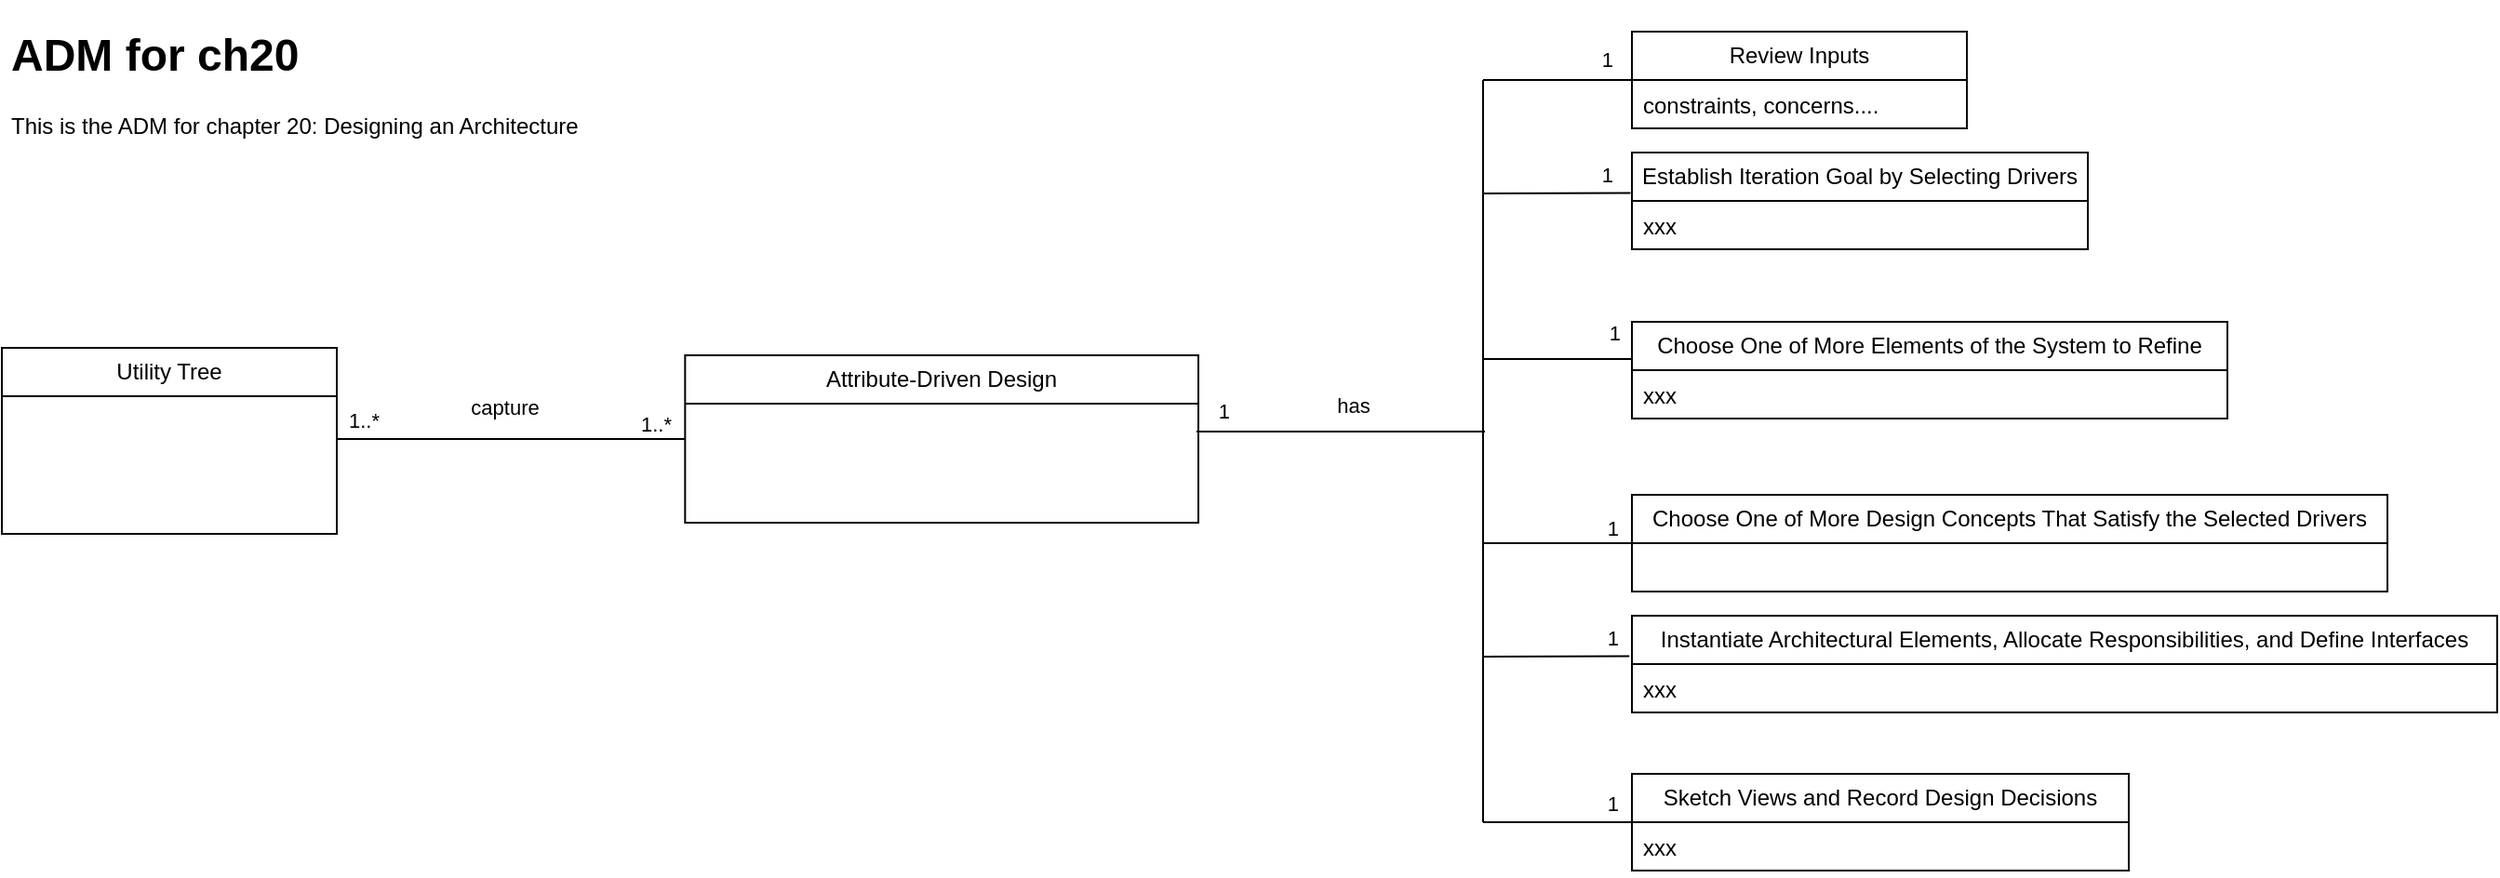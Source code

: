 <mxfile version="22.1.7" type="github">
  <diagram name="Page-1" id="c4acf3e9-155e-7222-9cf6-157b1a14988f">
    <mxGraphModel dx="417" dy="231" grid="0" gridSize="10" guides="1" tooltips="1" connect="1" arrows="1" fold="1" page="0" pageScale="1" pageWidth="850" pageHeight="1100" background="none" math="0" shadow="0">
      <root>
        <mxCell id="0" />
        <mxCell id="1" parent="0" />
        <mxCell id="OZuqmoxS4hGVeMsFbTug-1" value="&lt;h1&gt;ADM for ch20&lt;/h1&gt;&lt;p&gt;This is the ADM for chapter 20: Designing an Architecture&lt;/p&gt;" style="text;html=1;strokeColor=none;fillColor=none;spacing=5;spacingTop=-20;whiteSpace=wrap;overflow=hidden;rounded=0;" parent="1" vertex="1">
          <mxGeometry x="320" y="203" width="315" height="120" as="geometry" />
        </mxCell>
        <mxCell id="OZuqmoxS4hGVeMsFbTug-35" value="Utility Tree" style="swimlane;fontStyle=0;childLayout=stackLayout;horizontal=1;startSize=26;fillColor=none;horizontalStack=0;resizeParent=1;resizeParentMax=0;resizeLast=0;collapsible=1;marginBottom=0;whiteSpace=wrap;html=1;" parent="1" vertex="1">
          <mxGeometry x="320" y="380" width="180" height="100" as="geometry" />
        </mxCell>
        <mxCell id="Bf2Zrh9VJoYy281yFuav-2" value="Attribute-Driven Design" style="swimlane;fontStyle=0;childLayout=stackLayout;horizontal=1;startSize=26;fillColor=none;horizontalStack=0;resizeParent=1;resizeParentMax=0;resizeLast=0;collapsible=1;marginBottom=0;whiteSpace=wrap;html=1;" parent="1" vertex="1">
          <mxGeometry x="687.17" y="384" width="275.83" height="90" as="geometry" />
        </mxCell>
        <mxCell id="Bf2Zrh9VJoYy281yFuav-4" value="" style="endArrow=none;html=1;rounded=0;entryX=0;entryY=0.5;entryDx=0;entryDy=0;" parent="1" target="Bf2Zrh9VJoYy281yFuav-2" edge="1">
          <mxGeometry width="50" height="50" relative="1" as="geometry">
            <mxPoint x="500.17" y="429" as="sourcePoint" />
            <mxPoint x="629.17" y="429.156" as="targetPoint" />
          </mxGeometry>
        </mxCell>
        <mxCell id="Bf2Zrh9VJoYy281yFuav-6" value="1..*" style="edgeLabel;resizable=0;html=1;align=right;verticalAlign=bottom;" parent="1" connectable="0" vertex="1">
          <mxGeometry x="680.17" y="429.0" as="geometry" />
        </mxCell>
        <mxCell id="8VK9so_CP51kFQA9M_FP-1" value="" style="endArrow=none;html=1;rounded=0;" parent="1" edge="1">
          <mxGeometry width="50" height="50" relative="1" as="geometry">
            <mxPoint x="962" y="425" as="sourcePoint" />
            <mxPoint x="1117" y="425" as="targetPoint" />
          </mxGeometry>
        </mxCell>
        <mxCell id="8VK9so_CP51kFQA9M_FP-3" value="" style="endArrow=none;html=1;rounded=0;" parent="1" edge="1">
          <mxGeometry width="50" height="50" relative="1" as="geometry">
            <mxPoint x="1116" y="635" as="sourcePoint" />
            <mxPoint x="1116" y="485" as="targetPoint" />
          </mxGeometry>
        </mxCell>
        <mxCell id="8VK9so_CP51kFQA9M_FP-4" value="" style="endArrow=none;html=1;rounded=0;" parent="1" edge="1">
          <mxGeometry width="50" height="50" relative="1" as="geometry">
            <mxPoint x="1116" y="485" as="sourcePoint" />
            <mxPoint x="1196" y="485" as="targetPoint" />
          </mxGeometry>
        </mxCell>
        <mxCell id="8VK9so_CP51kFQA9M_FP-5" value="Choose One of More Design Concepts That Satisfy the Selected Drivers" style="swimlane;fontStyle=0;childLayout=stackLayout;horizontal=1;startSize=26;fillColor=none;horizontalStack=0;resizeParent=1;resizeParentMax=0;resizeLast=0;collapsible=1;marginBottom=0;whiteSpace=wrap;html=1;" parent="1" vertex="1">
          <mxGeometry x="1196" y="459" width="406" height="52" as="geometry" />
        </mxCell>
        <mxCell id="8VK9so_CP51kFQA9M_FP-10" value="" style="endArrow=none;html=1;rounded=0;" parent="1" edge="1">
          <mxGeometry width="50" height="50" relative="1" as="geometry">
            <mxPoint x="1116" y="635" as="sourcePoint" />
            <mxPoint x="1196" y="635" as="targetPoint" />
          </mxGeometry>
        </mxCell>
        <mxCell id="8VK9so_CP51kFQA9M_FP-11" value="Sketch Views and Record Design Decisions" style="swimlane;fontStyle=0;childLayout=stackLayout;horizontal=1;startSize=26;fillColor=none;horizontalStack=0;resizeParent=1;resizeParentMax=0;resizeLast=0;collapsible=1;marginBottom=0;whiteSpace=wrap;html=1;" parent="1" vertex="1">
          <mxGeometry x="1196" y="609" width="267" height="52" as="geometry" />
        </mxCell>
        <mxCell id="8VK9so_CP51kFQA9M_FP-12" value="xxx" style="text;strokeColor=none;fillColor=none;align=left;verticalAlign=top;spacingLeft=4;spacingRight=4;overflow=hidden;rotatable=0;points=[[0,0.5],[1,0.5]];portConstraint=eastwest;whiteSpace=wrap;html=1;" parent="8VK9so_CP51kFQA9M_FP-11" vertex="1">
          <mxGeometry y="26" width="267" height="26" as="geometry" />
        </mxCell>
        <mxCell id="8VK9so_CP51kFQA9M_FP-13" value="1" style="edgeLabel;resizable=0;html=1;align=right;verticalAlign=bottom;" parent="1" connectable="0" vertex="1">
          <mxGeometry x="980.0" y="422.0" as="geometry" />
        </mxCell>
        <mxCell id="8VK9so_CP51kFQA9M_FP-45" value="capture" style="edgeLabel;html=1;align=center;verticalAlign=middle;resizable=0;points=[];" parent="1" vertex="1" connectable="0">
          <mxGeometry x="590.172" y="411.998" as="geometry" />
        </mxCell>
        <mxCell id="9lrhff4a6AsnfSLG2jbU-1" value="has" style="edgeLabel;html=1;align=center;verticalAlign=middle;resizable=0;points=[];" parent="1" vertex="1" connectable="0">
          <mxGeometry x="1077.002" y="352.998" as="geometry">
            <mxPoint x="-31" y="58" as="offset" />
          </mxGeometry>
        </mxCell>
        <mxCell id="9lrhff4a6AsnfSLG2jbU-2" value="Instantiate Architectural Elements, Allocate Responsibilities, and Define Interfaces" style="swimlane;fontStyle=0;childLayout=stackLayout;horizontal=1;startSize=26;fillColor=none;horizontalStack=0;resizeParent=1;resizeParentMax=0;resizeLast=0;collapsible=1;marginBottom=0;whiteSpace=wrap;html=1;" parent="1" vertex="1">
          <mxGeometry x="1196" y="524" width="465" height="52" as="geometry" />
        </mxCell>
        <mxCell id="9lrhff4a6AsnfSLG2jbU-3" value="xxx" style="text;strokeColor=none;fillColor=none;align=left;verticalAlign=top;spacingLeft=4;spacingRight=4;overflow=hidden;rotatable=0;points=[[0,0.5],[1,0.5]];portConstraint=eastwest;whiteSpace=wrap;html=1;" parent="9lrhff4a6AsnfSLG2jbU-2" vertex="1">
          <mxGeometry y="26" width="465" height="26" as="geometry" />
        </mxCell>
        <mxCell id="9lrhff4a6AsnfSLG2jbU-5" value="" style="endArrow=none;html=1;rounded=0;entryX=-0.003;entryY=0.418;entryDx=0;entryDy=0;entryPerimeter=0;" parent="1" target="9lrhff4a6AsnfSLG2jbU-2" edge="1">
          <mxGeometry width="50" height="50" relative="1" as="geometry">
            <mxPoint x="1116" y="546" as="sourcePoint" />
            <mxPoint x="1142" y="500" as="targetPoint" />
          </mxGeometry>
        </mxCell>
        <mxCell id="9lrhff4a6AsnfSLG2jbU-32" value="1..*" style="edgeLabel;resizable=0;html=1;align=right;verticalAlign=bottom;" parent="1" connectable="0" vertex="1">
          <mxGeometry x="523.0" y="427.0" as="geometry" />
        </mxCell>
        <mxCell id="BTqThTdDFxi0YbiNSHeH-1" value="" style="endArrow=none;html=1;rounded=0;" edge="1" parent="1">
          <mxGeometry width="50" height="50" relative="1" as="geometry">
            <mxPoint x="1116" y="386" as="sourcePoint" />
            <mxPoint x="1116" y="236" as="targetPoint" />
          </mxGeometry>
        </mxCell>
        <mxCell id="BTqThTdDFxi0YbiNSHeH-2" value="" style="endArrow=none;html=1;rounded=0;" edge="1" parent="1">
          <mxGeometry width="50" height="50" relative="1" as="geometry">
            <mxPoint x="1116" y="236" as="sourcePoint" />
            <mxPoint x="1196" y="236" as="targetPoint" />
          </mxGeometry>
        </mxCell>
        <mxCell id="BTqThTdDFxi0YbiNSHeH-3" value="Review Inputs" style="swimlane;fontStyle=0;childLayout=stackLayout;horizontal=1;startSize=26;fillColor=none;horizontalStack=0;resizeParent=1;resizeParentMax=0;resizeLast=0;collapsible=1;marginBottom=0;whiteSpace=wrap;html=1;" vertex="1" parent="1">
          <mxGeometry x="1196.0" y="210" width="180" height="52" as="geometry" />
        </mxCell>
        <mxCell id="BTqThTdDFxi0YbiNSHeH-4" value="constraints, concerns...." style="text;strokeColor=none;fillColor=none;align=left;verticalAlign=top;spacingLeft=4;spacingRight=4;overflow=hidden;rotatable=0;points=[[0,0.5],[1,0.5]];portConstraint=eastwest;whiteSpace=wrap;html=1;" vertex="1" parent="BTqThTdDFxi0YbiNSHeH-3">
          <mxGeometry y="26" width="180" height="26" as="geometry" />
        </mxCell>
        <mxCell id="BTqThTdDFxi0YbiNSHeH-5" value="" style="endArrow=none;html=1;rounded=0;" edge="1" parent="1">
          <mxGeometry width="50" height="50" relative="1" as="geometry">
            <mxPoint x="1116" y="386" as="sourcePoint" />
            <mxPoint x="1196" y="386" as="targetPoint" />
          </mxGeometry>
        </mxCell>
        <mxCell id="BTqThTdDFxi0YbiNSHeH-6" value="Choose One of More Elements of the System to Refine" style="swimlane;fontStyle=0;childLayout=stackLayout;horizontal=1;startSize=26;fillColor=none;horizontalStack=0;resizeParent=1;resizeParentMax=0;resizeLast=0;collapsible=1;marginBottom=0;whiteSpace=wrap;html=1;" vertex="1" parent="1">
          <mxGeometry x="1196.0" y="366" width="320" height="52" as="geometry" />
        </mxCell>
        <mxCell id="BTqThTdDFxi0YbiNSHeH-7" value="xxx" style="text;strokeColor=none;fillColor=none;align=left;verticalAlign=top;spacingLeft=4;spacingRight=4;overflow=hidden;rotatable=0;points=[[0,0.5],[1,0.5]];portConstraint=eastwest;whiteSpace=wrap;html=1;" vertex="1" parent="BTqThTdDFxi0YbiNSHeH-6">
          <mxGeometry y="26" width="320" height="26" as="geometry" />
        </mxCell>
        <mxCell id="BTqThTdDFxi0YbiNSHeH-8" value="Establish Iteration Goal by Selecting Drivers" style="swimlane;fontStyle=0;childLayout=stackLayout;horizontal=1;startSize=26;fillColor=none;horizontalStack=0;resizeParent=1;resizeParentMax=0;resizeLast=0;collapsible=1;marginBottom=0;whiteSpace=wrap;html=1;" vertex="1" parent="1">
          <mxGeometry x="1196" y="275" width="245" height="52" as="geometry" />
        </mxCell>
        <mxCell id="BTqThTdDFxi0YbiNSHeH-9" value="xxx" style="text;strokeColor=none;fillColor=none;align=left;verticalAlign=top;spacingLeft=4;spacingRight=4;overflow=hidden;rotatable=0;points=[[0,0.5],[1,0.5]];portConstraint=eastwest;whiteSpace=wrap;html=1;" vertex="1" parent="BTqThTdDFxi0YbiNSHeH-8">
          <mxGeometry y="26" width="245" height="26" as="geometry" />
        </mxCell>
        <mxCell id="BTqThTdDFxi0YbiNSHeH-11" value="" style="endArrow=none;html=1;rounded=0;entryX=-0.003;entryY=0.418;entryDx=0;entryDy=0;entryPerimeter=0;" edge="1" parent="1" target="BTqThTdDFxi0YbiNSHeH-8">
          <mxGeometry width="50" height="50" relative="1" as="geometry">
            <mxPoint x="1116" y="297" as="sourcePoint" />
            <mxPoint x="1142" y="251" as="targetPoint" />
          </mxGeometry>
        </mxCell>
        <mxCell id="BTqThTdDFxi0YbiNSHeH-16" value="" style="endArrow=none;html=1;rounded=0;" edge="1" parent="1">
          <mxGeometry width="50" height="50" relative="1" as="geometry">
            <mxPoint x="1116" y="486" as="sourcePoint" />
            <mxPoint x="1116" y="385" as="targetPoint" />
          </mxGeometry>
        </mxCell>
        <mxCell id="BTqThTdDFxi0YbiNSHeH-17" value="1" style="edgeLabel;resizable=0;html=1;align=right;verticalAlign=bottom;" connectable="0" vertex="1" parent="1">
          <mxGeometry x="1186.0" y="233.0" as="geometry" />
        </mxCell>
        <mxCell id="BTqThTdDFxi0YbiNSHeH-18" value="1" style="edgeLabel;resizable=0;html=1;align=right;verticalAlign=bottom;" connectable="0" vertex="1" parent="1">
          <mxGeometry x="1186.0" y="295.0" as="geometry" />
        </mxCell>
        <mxCell id="BTqThTdDFxi0YbiNSHeH-19" value="1" style="edgeLabel;resizable=0;html=1;align=right;verticalAlign=bottom;" connectable="0" vertex="1" parent="1">
          <mxGeometry x="1190.0" y="380.0" as="geometry" />
        </mxCell>
        <mxCell id="BTqThTdDFxi0YbiNSHeH-20" value="1" style="edgeLabel;resizable=0;html=1;align=right;verticalAlign=bottom;" connectable="0" vertex="1" parent="1">
          <mxGeometry x="1189.0" y="485.0" as="geometry" />
        </mxCell>
        <mxCell id="BTqThTdDFxi0YbiNSHeH-21" value="1" style="edgeLabel;resizable=0;html=1;align=right;verticalAlign=bottom;" connectable="0" vertex="1" parent="1">
          <mxGeometry x="1189.0" y="544.0" as="geometry" />
        </mxCell>
        <mxCell id="BTqThTdDFxi0YbiNSHeH-22" value="1" style="edgeLabel;resizable=0;html=1;align=right;verticalAlign=bottom;" connectable="0" vertex="1" parent="1">
          <mxGeometry x="1211.0" y="583.0" as="geometry">
            <mxPoint x="-22" y="50" as="offset" />
          </mxGeometry>
        </mxCell>
      </root>
    </mxGraphModel>
  </diagram>
</mxfile>
